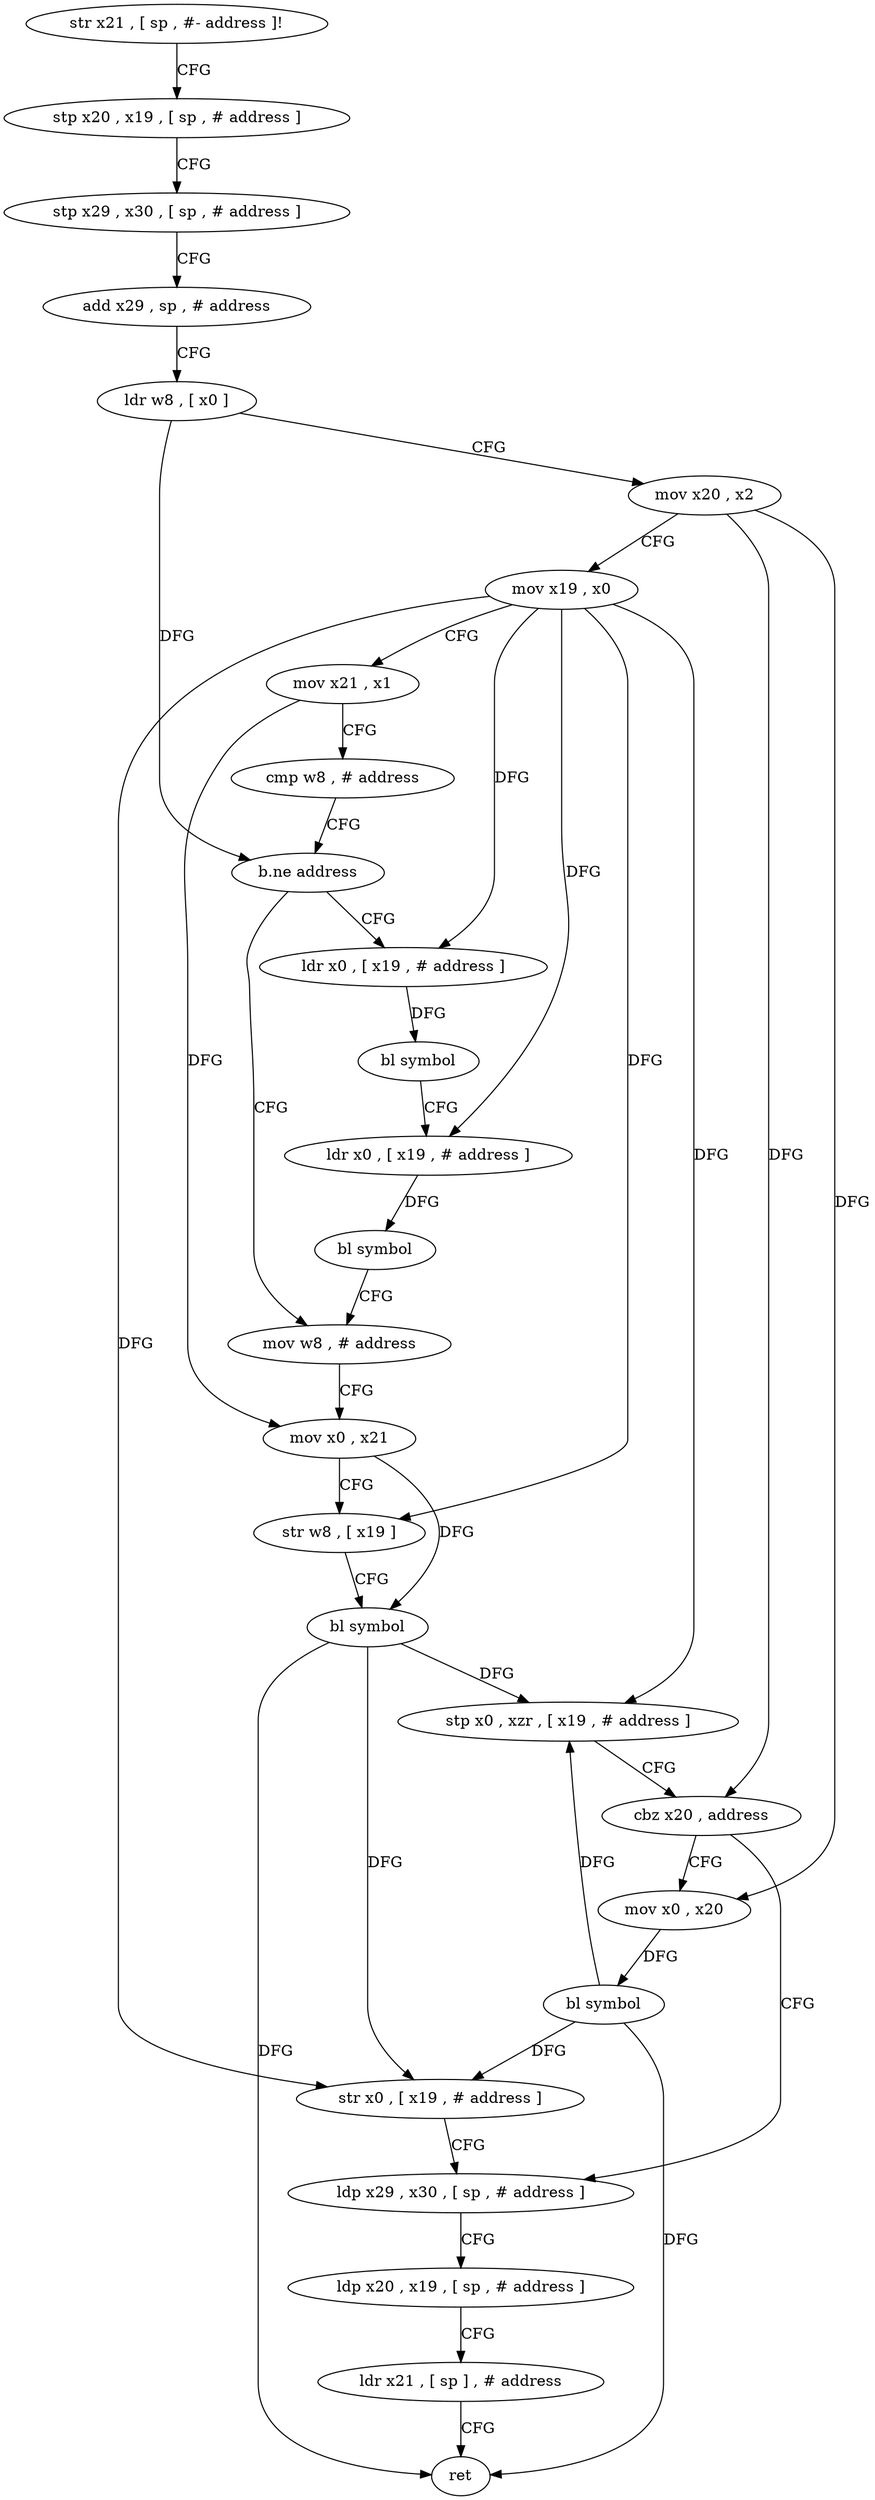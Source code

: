 digraph "func" {
"110040" [label = "str x21 , [ sp , #- address ]!" ]
"110044" [label = "stp x20 , x19 , [ sp , # address ]" ]
"110048" [label = "stp x29 , x30 , [ sp , # address ]" ]
"110052" [label = "add x29 , sp , # address" ]
"110056" [label = "ldr w8 , [ x0 ]" ]
"110060" [label = "mov x20 , x2" ]
"110064" [label = "mov x19 , x0" ]
"110068" [label = "mov x21 , x1" ]
"110072" [label = "cmp w8 , # address" ]
"110076" [label = "b.ne address" ]
"110096" [label = "mov w8 , # address" ]
"110080" [label = "ldr x0 , [ x19 , # address ]" ]
"110100" [label = "mov x0 , x21" ]
"110104" [label = "str w8 , [ x19 ]" ]
"110108" [label = "bl symbol" ]
"110112" [label = "stp x0 , xzr , [ x19 , # address ]" ]
"110116" [label = "cbz x20 , address" ]
"110132" [label = "ldp x29 , x30 , [ sp , # address ]" ]
"110120" [label = "mov x0 , x20" ]
"110084" [label = "bl symbol" ]
"110088" [label = "ldr x0 , [ x19 , # address ]" ]
"110092" [label = "bl symbol" ]
"110136" [label = "ldp x20 , x19 , [ sp , # address ]" ]
"110140" [label = "ldr x21 , [ sp ] , # address" ]
"110144" [label = "ret" ]
"110124" [label = "bl symbol" ]
"110128" [label = "str x0 , [ x19 , # address ]" ]
"110040" -> "110044" [ label = "CFG" ]
"110044" -> "110048" [ label = "CFG" ]
"110048" -> "110052" [ label = "CFG" ]
"110052" -> "110056" [ label = "CFG" ]
"110056" -> "110060" [ label = "CFG" ]
"110056" -> "110076" [ label = "DFG" ]
"110060" -> "110064" [ label = "CFG" ]
"110060" -> "110116" [ label = "DFG" ]
"110060" -> "110120" [ label = "DFG" ]
"110064" -> "110068" [ label = "CFG" ]
"110064" -> "110104" [ label = "DFG" ]
"110064" -> "110112" [ label = "DFG" ]
"110064" -> "110080" [ label = "DFG" ]
"110064" -> "110088" [ label = "DFG" ]
"110064" -> "110128" [ label = "DFG" ]
"110068" -> "110072" [ label = "CFG" ]
"110068" -> "110100" [ label = "DFG" ]
"110072" -> "110076" [ label = "CFG" ]
"110076" -> "110096" [ label = "CFG" ]
"110076" -> "110080" [ label = "CFG" ]
"110096" -> "110100" [ label = "CFG" ]
"110080" -> "110084" [ label = "DFG" ]
"110100" -> "110104" [ label = "CFG" ]
"110100" -> "110108" [ label = "DFG" ]
"110104" -> "110108" [ label = "CFG" ]
"110108" -> "110112" [ label = "DFG" ]
"110108" -> "110144" [ label = "DFG" ]
"110108" -> "110128" [ label = "DFG" ]
"110112" -> "110116" [ label = "CFG" ]
"110116" -> "110132" [ label = "CFG" ]
"110116" -> "110120" [ label = "CFG" ]
"110132" -> "110136" [ label = "CFG" ]
"110120" -> "110124" [ label = "DFG" ]
"110084" -> "110088" [ label = "CFG" ]
"110088" -> "110092" [ label = "DFG" ]
"110092" -> "110096" [ label = "CFG" ]
"110136" -> "110140" [ label = "CFG" ]
"110140" -> "110144" [ label = "CFG" ]
"110124" -> "110128" [ label = "DFG" ]
"110124" -> "110112" [ label = "DFG" ]
"110124" -> "110144" [ label = "DFG" ]
"110128" -> "110132" [ label = "CFG" ]
}
